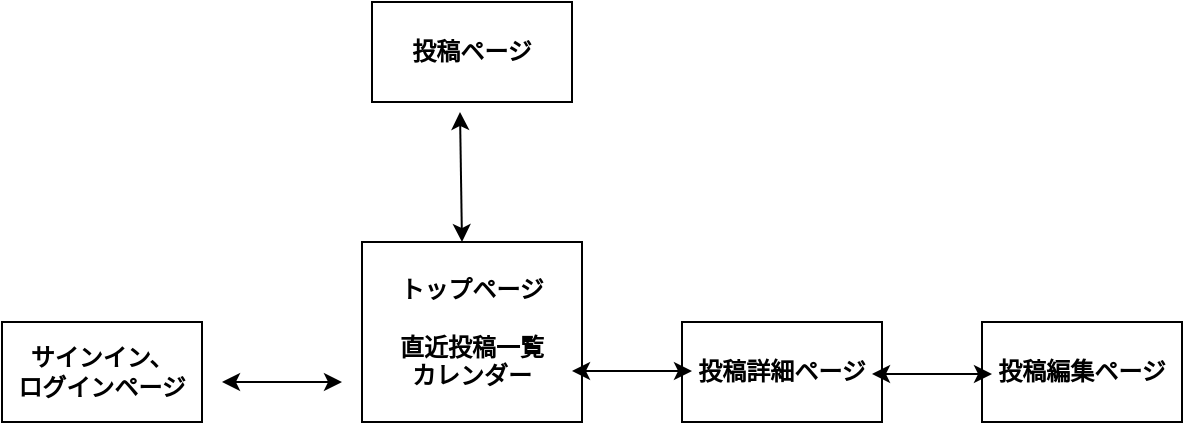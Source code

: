 <mxfile version="13.10.0" type="embed">
    <diagram id="1T_3Jkx73ErTeYEIWHNT" name="Page-1">
        <mxGraphModel dx="680" dy="392" grid="1" gridSize="10" guides="1" tooltips="1" connect="1" arrows="1" fold="1" page="1" pageScale="1" pageWidth="827" pageHeight="1169" math="0" shadow="0">
            <root>
                <mxCell id="0"/>
                <mxCell id="1" parent="0"/>
                <mxCell id="155" value="トップページ&lt;br&gt;&lt;br&gt;直近投稿一覧&lt;br&gt;カレンダー" style="rounded=0;whiteSpace=wrap;html=1;fontStyle=1" vertex="1" parent="1">
                    <mxGeometry x="290" y="170" width="110" height="90" as="geometry"/>
                </mxCell>
                <mxCell id="156" value="サインイン、&lt;br&gt;ログインページ" style="rounded=0;whiteSpace=wrap;html=1;fontStyle=1" vertex="1" parent="1">
                    <mxGeometry x="110" y="210" width="100" height="50" as="geometry"/>
                </mxCell>
                <mxCell id="157" value="投稿詳細ページ" style="rounded=0;whiteSpace=wrap;html=1;fontStyle=1" vertex="1" parent="1">
                    <mxGeometry x="450" y="210" width="100" height="50" as="geometry"/>
                </mxCell>
                <mxCell id="158" value="投稿ページ" style="rounded=0;whiteSpace=wrap;html=1;fontStyle=1" vertex="1" parent="1">
                    <mxGeometry x="295" y="50" width="100" height="50" as="geometry"/>
                </mxCell>
                <mxCell id="160" value="" style="endArrow=classic;startArrow=classic;html=1;entryX=0.44;entryY=1.1;entryDx=0;entryDy=0;entryPerimeter=0;" edge="1" parent="1" target="158">
                    <mxGeometry width="50" height="50" relative="1" as="geometry">
                        <mxPoint x="340" y="170" as="sourcePoint"/>
                        <mxPoint x="390" y="120" as="targetPoint"/>
                    </mxGeometry>
                </mxCell>
                <mxCell id="163" value="投稿編集ページ" style="rounded=0;whiteSpace=wrap;html=1;fontStyle=1" vertex="1" parent="1">
                    <mxGeometry x="600" y="210" width="100" height="50" as="geometry"/>
                </mxCell>
                <mxCell id="165" value="" style="endArrow=classic;startArrow=classic;html=1;entryX=0.44;entryY=1.1;entryDx=0;entryDy=0;entryPerimeter=0;" edge="1" parent="1">
                    <mxGeometry width="50" height="50" relative="1" as="geometry">
                        <mxPoint x="280" y="240" as="sourcePoint"/>
                        <mxPoint x="220" y="240" as="targetPoint"/>
                    </mxGeometry>
                </mxCell>
                <mxCell id="166" value="" style="endArrow=classic;startArrow=classic;html=1;entryX=0.44;entryY=1.1;entryDx=0;entryDy=0;entryPerimeter=0;" edge="1" parent="1">
                    <mxGeometry width="50" height="50" relative="1" as="geometry">
                        <mxPoint x="455" y="234.5" as="sourcePoint"/>
                        <mxPoint x="395" y="234.5" as="targetPoint"/>
                    </mxGeometry>
                </mxCell>
                <mxCell id="174" value="" style="endArrow=classic;startArrow=classic;html=1;entryX=0.44;entryY=1.1;entryDx=0;entryDy=0;entryPerimeter=0;" edge="1" parent="1">
                    <mxGeometry width="50" height="50" relative="1" as="geometry">
                        <mxPoint x="605" y="236" as="sourcePoint"/>
                        <mxPoint x="545" y="236" as="targetPoint"/>
                    </mxGeometry>
                </mxCell>
            </root>
        </mxGraphModel>
    </diagram>
</mxfile>